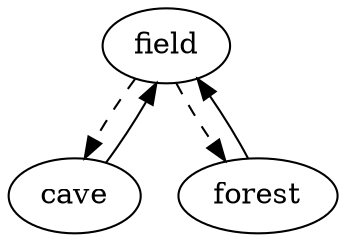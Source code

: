 digraph map {
	field -> cave [style=dashed]
	cave -> field
	field -> forest [style=dashed]
	forest -> field
}
